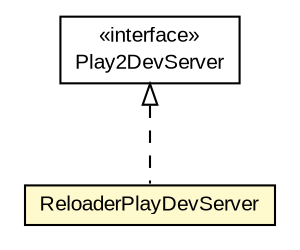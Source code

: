 #!/usr/local/bin/dot
#
# Class diagram 
# Generated by UMLGraph version R5_6-24-gf6e263 (http://www.umlgraph.org/)
#

digraph G {
	edge [fontname="arial",fontsize=10,labelfontname="arial",labelfontsize=10];
	node [fontname="arial",fontsize=10,shape=plaintext];
	nodesep=0.25;
	ranksep=0.5;
	// com.google.code.play2.provider.play23.run.ReloaderPlayDevServer
	c474 [label=<<table title="com.google.code.play2.provider.play23.run.ReloaderPlayDevServer" border="0" cellborder="1" cellspacing="0" cellpadding="2" port="p" bgcolor="lemonChiffon" href="./ReloaderPlayDevServer.html">
		<tr><td><table border="0" cellspacing="0" cellpadding="1">
<tr><td align="center" balign="center"> ReloaderPlayDevServer </td></tr>
		</table></td></tr>
		</table>>, URL="./ReloaderPlayDevServer.html", fontname="arial", fontcolor="black", fontsize=10.0];
	//com.google.code.play2.provider.play23.run.ReloaderPlayDevServer implements com.google.code.play2.provider.api.Play2DevServer
	c481:p -> c474:p [dir=back,arrowtail=empty,style=dashed];
	// com.google.code.play2.provider.api.Play2DevServer
	c481 [label=<<table title="com.google.code.play2.provider.api.Play2DevServer" border="0" cellborder="1" cellspacing="0" cellpadding="2" port="p">
		<tr><td><table border="0" cellspacing="0" cellpadding="1">
<tr><td align="center" balign="center"> &#171;interface&#187; </td></tr>
<tr><td align="center" balign="center"> Play2DevServer </td></tr>
		</table></td></tr>
		</table>>, URL="null", fontname="arial", fontcolor="black", fontsize=10.0];
}

